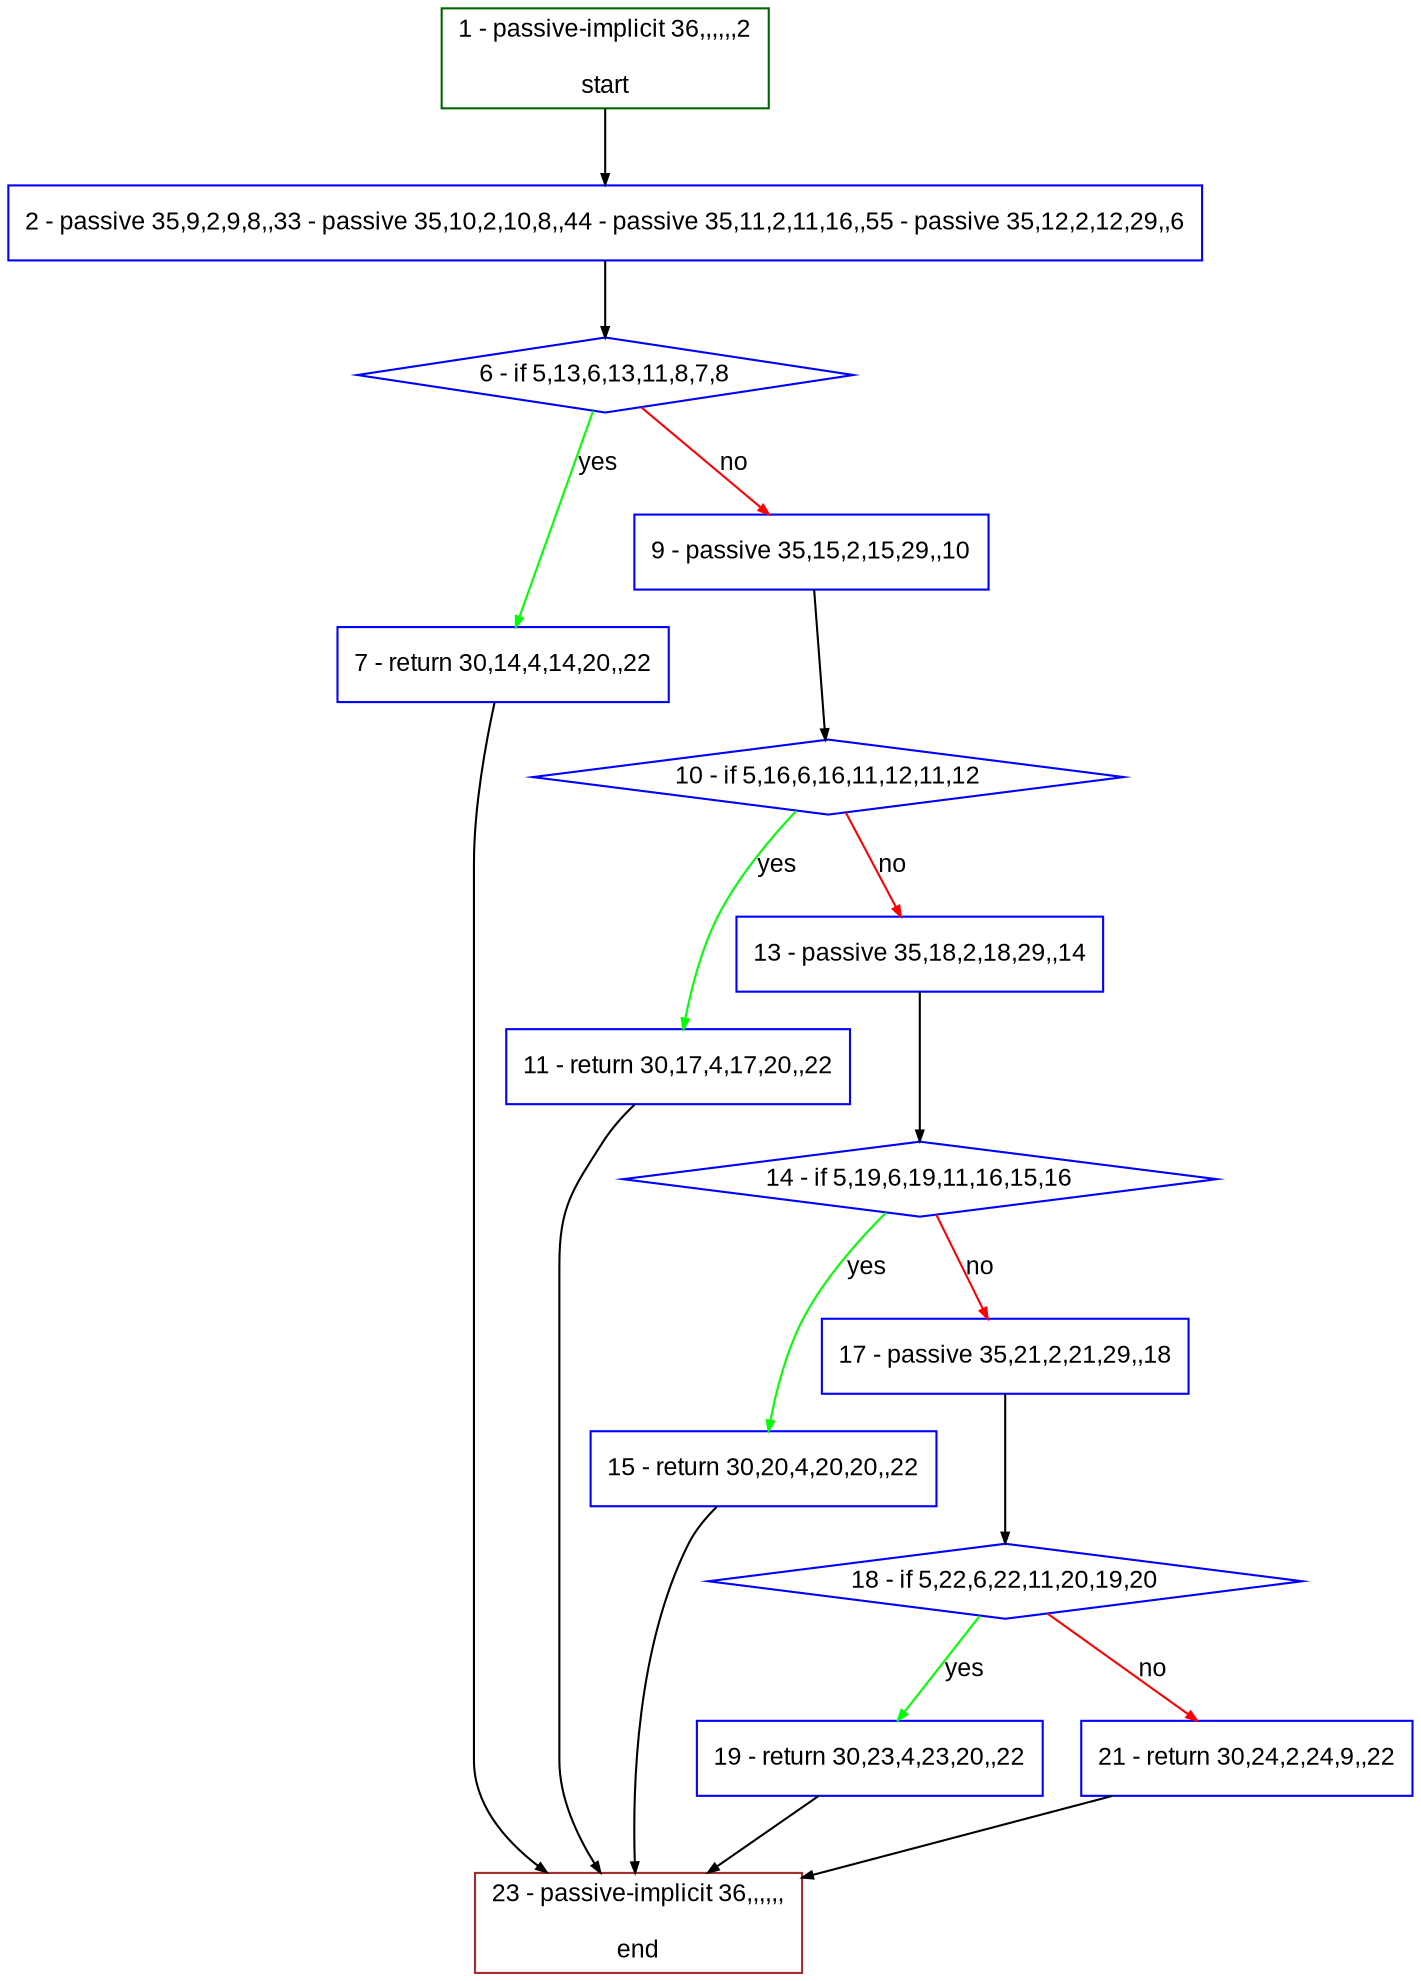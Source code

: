 digraph "" {
  graph [bgcolor="white", fillcolor="#FFFFCC", pack="true", packmode="clust", fontname="Arial", label="", fontsize="12", compound="true", style="rounded,filled"];
  node [node_initialized="no", fillcolor="white", fontname="Arial", label="", color="grey", fontsize="12", fixedsize="false", compound="true", shape="rectangle", style="filled"];
  edge [arrowtail="none", lhead="", fontcolor="black", fontname="Arial", label="", color="black", fontsize="12", arrowhead="normal", arrowsize="0.5", compound="true", ltail="", dir="forward"];
  __N1 [fillcolor="#ffffff", label="2 - passive 35,9,2,9,8,,33 - passive 35,10,2,10,8,,44 - passive 35,11,2,11,16,,55 - passive 35,12,2,12,29,,6", color="#0000ff", shape="box", style="filled"];
  __N2 [fillcolor="#ffffff", label="1 - passive-implicit 36,,,,,,2\n\nstart", color="#006400", shape="box", style="filled"];
  __N3 [fillcolor="#ffffff", label="6 - if 5,13,6,13,11,8,7,8", color="#0000ff", shape="diamond", style="filled"];
  __N4 [fillcolor="#ffffff", label="7 - return 30,14,4,14,20,,22", color="#0000ff", shape="box", style="filled"];
  __N5 [fillcolor="#ffffff", label="9 - passive 35,15,2,15,29,,10", color="#0000ff", shape="box", style="filled"];
  __N6 [fillcolor="#ffffff", label="23 - passive-implicit 36,,,,,,\n\nend", color="#a52a2a", shape="box", style="filled"];
  __N7 [fillcolor="#ffffff", label="10 - if 5,16,6,16,11,12,11,12", color="#0000ff", shape="diamond", style="filled"];
  __N8 [fillcolor="#ffffff", label="11 - return 30,17,4,17,20,,22", color="#0000ff", shape="box", style="filled"];
  __N9 [fillcolor="#ffffff", label="13 - passive 35,18,2,18,29,,14", color="#0000ff", shape="box", style="filled"];
  __N10 [fillcolor="#ffffff", label="14 - if 5,19,6,19,11,16,15,16", color="#0000ff", shape="diamond", style="filled"];
  __N11 [fillcolor="#ffffff", label="15 - return 30,20,4,20,20,,22", color="#0000ff", shape="box", style="filled"];
  __N12 [fillcolor="#ffffff", label="17 - passive 35,21,2,21,29,,18", color="#0000ff", shape="box", style="filled"];
  __N13 [fillcolor="#ffffff", label="18 - if 5,22,6,22,11,20,19,20", color="#0000ff", shape="diamond", style="filled"];
  __N14 [fillcolor="#ffffff", label="19 - return 30,23,4,23,20,,22", color="#0000ff", shape="box", style="filled"];
  __N15 [fillcolor="#ffffff", label="21 - return 30,24,2,24,9,,22", color="#0000ff", shape="box", style="filled"];
  __N2 -> __N1 [arrowtail="none", color="#000000", label="", arrowhead="normal", dir="forward"];
  __N1 -> __N3 [arrowtail="none", color="#000000", label="", arrowhead="normal", dir="forward"];
  __N3 -> __N4 [arrowtail="none", color="#00ff00", label="yes", arrowhead="normal", dir="forward"];
  __N3 -> __N5 [arrowtail="none", color="#ff0000", label="no", arrowhead="normal", dir="forward"];
  __N4 -> __N6 [arrowtail="none", color="#000000", label="", arrowhead="normal", dir="forward"];
  __N5 -> __N7 [arrowtail="none", color="#000000", label="", arrowhead="normal", dir="forward"];
  __N7 -> __N8 [arrowtail="none", color="#00ff00", label="yes", arrowhead="normal", dir="forward"];
  __N7 -> __N9 [arrowtail="none", color="#ff0000", label="no", arrowhead="normal", dir="forward"];
  __N8 -> __N6 [arrowtail="none", color="#000000", label="", arrowhead="normal", dir="forward"];
  __N9 -> __N10 [arrowtail="none", color="#000000", label="", arrowhead="normal", dir="forward"];
  __N10 -> __N11 [arrowtail="none", color="#00ff00", label="yes", arrowhead="normal", dir="forward"];
  __N10 -> __N12 [arrowtail="none", color="#ff0000", label="no", arrowhead="normal", dir="forward"];
  __N11 -> __N6 [arrowtail="none", color="#000000", label="", arrowhead="normal", dir="forward"];
  __N12 -> __N13 [arrowtail="none", color="#000000", label="", arrowhead="normal", dir="forward"];
  __N13 -> __N14 [arrowtail="none", color="#00ff00", label="yes", arrowhead="normal", dir="forward"];
  __N13 -> __N15 [arrowtail="none", color="#ff0000", label="no", arrowhead="normal", dir="forward"];
  __N14 -> __N6 [arrowtail="none", color="#000000", label="", arrowhead="normal", dir="forward"];
  __N15 -> __N6 [arrowtail="none", color="#000000", label="", arrowhead="normal", dir="forward"];
}
